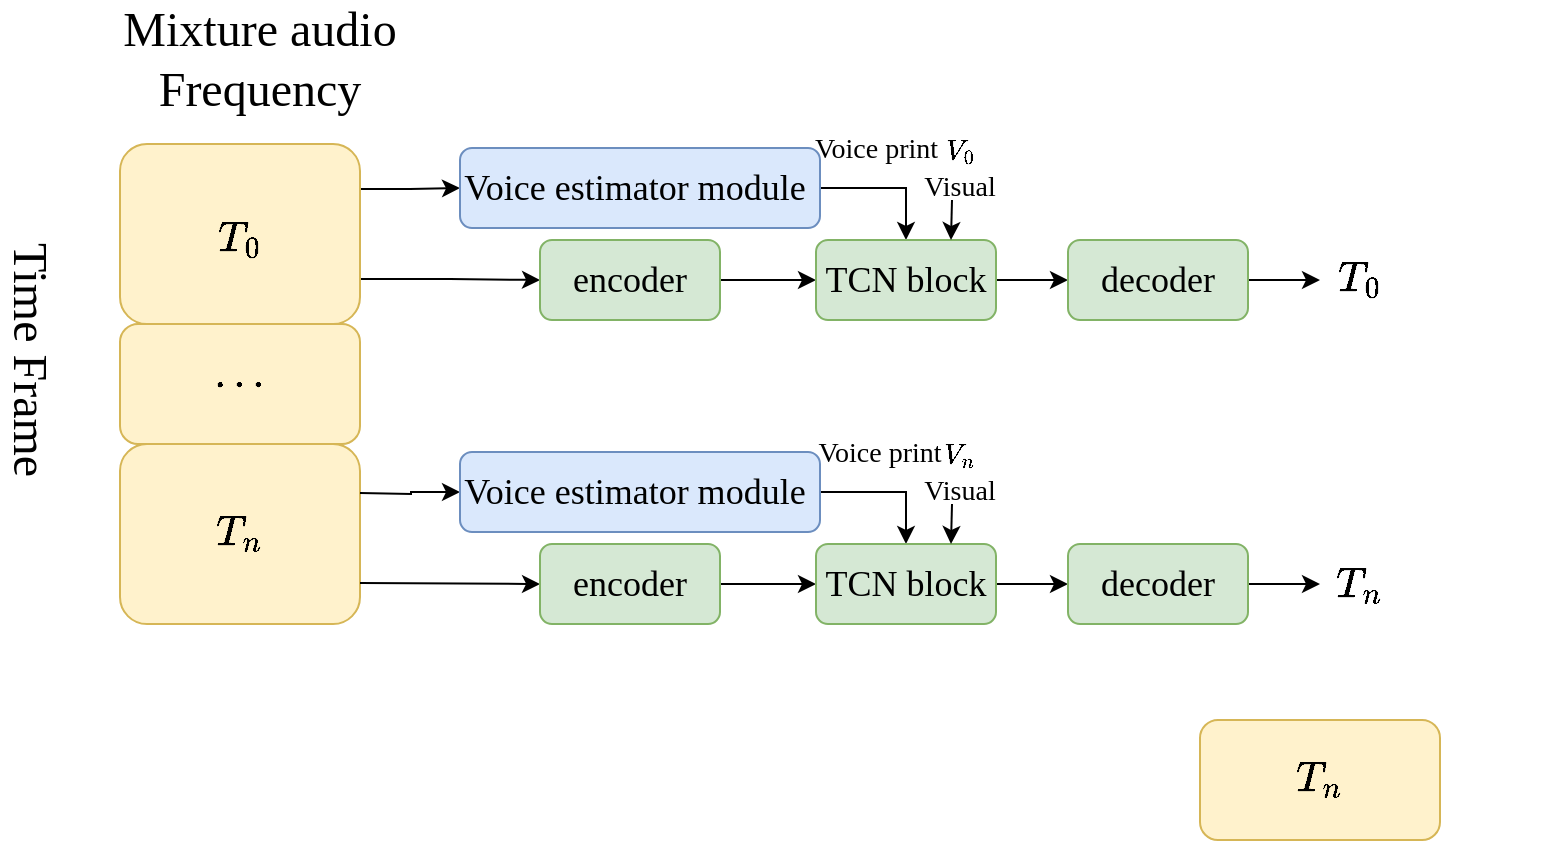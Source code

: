 <mxfile version="14.6.6" type="github">
  <diagram id="oWLnBZNhZBtAiftqGOIN" name="Page-1">
    <mxGraphModel dx="868" dy="510" grid="1" gridSize="10" guides="1" tooltips="1" connect="1" arrows="1" fold="1" page="1" pageScale="1" pageWidth="827" pageHeight="1169" math="1" shadow="0">
      <root>
        <mxCell id="0" />
        <mxCell id="1" parent="0" />
        <mxCell id="-SHN1Gf6xoFTMC6ysf_a-1" value="&lt;font style=&quot;font-size: 24px&quot; face=&quot;Times New Roman&quot;&gt;Mixture audio&lt;/font&gt;" style="text;html=1;strokeColor=none;fillColor=none;align=center;verticalAlign=middle;whiteSpace=wrap;rounded=0;" vertex="1" parent="1">
          <mxGeometry x="100" y="30" width="160" height="30" as="geometry" />
        </mxCell>
        <mxCell id="-SHN1Gf6xoFTMC6ysf_a-16" style="edgeStyle=orthogonalEdgeStyle;rounded=0;orthogonalLoop=1;jettySize=auto;html=1;exitX=1;exitY=0.25;exitDx=0;exitDy=0;entryX=0;entryY=0.5;entryDx=0;entryDy=0;" edge="1" parent="1" source="-SHN1Gf6xoFTMC6ysf_a-2" target="-SHN1Gf6xoFTMC6ysf_a-11">
          <mxGeometry relative="1" as="geometry" />
        </mxCell>
        <mxCell id="-SHN1Gf6xoFTMC6ysf_a-30" style="edgeStyle=orthogonalEdgeStyle;rounded=0;orthogonalLoop=1;jettySize=auto;html=1;exitX=1;exitY=0.75;exitDx=0;exitDy=0;entryX=0;entryY=0.5;entryDx=0;entryDy=0;" edge="1" parent="1" source="-SHN1Gf6xoFTMC6ysf_a-2" target="-SHN1Gf6xoFTMC6ysf_a-13">
          <mxGeometry relative="1" as="geometry" />
        </mxCell>
        <mxCell id="-SHN1Gf6xoFTMC6ysf_a-2" value="" style="rounded=1;whiteSpace=wrap;html=1;fillColor=#fff2cc;strokeColor=#d6b656;" vertex="1" parent="1">
          <mxGeometry x="110" y="102" width="120" height="90" as="geometry" />
        </mxCell>
        <mxCell id="-SHN1Gf6xoFTMC6ysf_a-4" value="&lt;font style=&quot;font-size: 18px&quot;&gt;$$T_{0}$$&lt;/font&gt;" style="text;html=1;strokeColor=none;fillColor=none;align=center;verticalAlign=middle;whiteSpace=wrap;rounded=0;" vertex="1" parent="1">
          <mxGeometry x="150" y="140" width="40" height="20" as="geometry" />
        </mxCell>
        <mxCell id="-SHN1Gf6xoFTMC6ysf_a-6" value="&lt;span style=&quot;font-size: 18px&quot;&gt;$$\cdots$$&lt;/span&gt;" style="rounded=1;whiteSpace=wrap;html=1;fillColor=#fff2cc;strokeColor=#d6b656;" vertex="1" parent="1">
          <mxGeometry x="110" y="192" width="120" height="60" as="geometry" />
        </mxCell>
        <mxCell id="-SHN1Gf6xoFTMC6ysf_a-7" value="&lt;span style=&quot;font-size: 18px&quot;&gt;$$T_{n}$$&lt;/span&gt;" style="rounded=1;whiteSpace=wrap;html=1;fillColor=#fff2cc;strokeColor=#d6b656;" vertex="1" parent="1">
          <mxGeometry x="650" y="390" width="120" height="60" as="geometry" />
        </mxCell>
        <mxCell id="-SHN1Gf6xoFTMC6ysf_a-8" value="&lt;font style=&quot;font-size: 24px&quot; face=&quot;Times New Roman&quot;&gt;Frequency&lt;/font&gt;" style="text;html=1;strokeColor=none;fillColor=none;align=center;verticalAlign=middle;whiteSpace=wrap;rounded=0;" vertex="1" parent="1">
          <mxGeometry x="100" y="60" width="160" height="30" as="geometry" />
        </mxCell>
        <mxCell id="-SHN1Gf6xoFTMC6ysf_a-9" value="&lt;font style=&quot;font-size: 24px&quot; face=&quot;Times New Roman&quot;&gt;Time Frame&lt;/font&gt;" style="text;html=1;strokeColor=none;fillColor=none;align=center;verticalAlign=middle;whiteSpace=wrap;rounded=0;rotation=90;" vertex="1" parent="1">
          <mxGeometry x="-10" y="200" width="150" height="20" as="geometry" />
        </mxCell>
        <mxCell id="-SHN1Gf6xoFTMC6ysf_a-23" style="edgeStyle=orthogonalEdgeStyle;rounded=0;orthogonalLoop=1;jettySize=auto;html=1;exitX=1;exitY=0.5;exitDx=0;exitDy=0;entryX=0.5;entryY=0;entryDx=0;entryDy=0;" edge="1" parent="1" source="-SHN1Gf6xoFTMC6ysf_a-11" target="-SHN1Gf6xoFTMC6ysf_a-18">
          <mxGeometry relative="1" as="geometry" />
        </mxCell>
        <mxCell id="-SHN1Gf6xoFTMC6ysf_a-11" value="&lt;font style=&quot;font-size: 18px&quot;&gt;&lt;font face=&quot;Times New Roman&quot;&gt;Voice estimator module&lt;/font&gt;&amp;nbsp;&lt;/font&gt;" style="rounded=1;whiteSpace=wrap;html=1;fillColor=#dae8fc;strokeColor=#6c8ebf;" vertex="1" parent="1">
          <mxGeometry x="280" y="104" width="180" height="40" as="geometry" />
        </mxCell>
        <mxCell id="-SHN1Gf6xoFTMC6ysf_a-19" style="edgeStyle=orthogonalEdgeStyle;rounded=0;orthogonalLoop=1;jettySize=auto;html=1;exitX=1;exitY=0.5;exitDx=0;exitDy=0;entryX=0;entryY=0.5;entryDx=0;entryDy=0;" edge="1" parent="1" source="-SHN1Gf6xoFTMC6ysf_a-13" target="-SHN1Gf6xoFTMC6ysf_a-18">
          <mxGeometry relative="1" as="geometry" />
        </mxCell>
        <mxCell id="-SHN1Gf6xoFTMC6ysf_a-13" value="&lt;font face=&quot;Times New Roman&quot;&gt;&lt;span style=&quot;font-size: 18px&quot;&gt;encoder&lt;/span&gt;&lt;/font&gt;" style="rounded=1;whiteSpace=wrap;html=1;fillColor=#d5e8d4;strokeColor=#82b366;" vertex="1" parent="1">
          <mxGeometry x="320" y="150" width="90" height="40" as="geometry" />
        </mxCell>
        <mxCell id="-SHN1Gf6xoFTMC6ysf_a-21" style="edgeStyle=orthogonalEdgeStyle;rounded=0;orthogonalLoop=1;jettySize=auto;html=1;exitX=1;exitY=0.5;exitDx=0;exitDy=0;entryX=0;entryY=0.5;entryDx=0;entryDy=0;" edge="1" parent="1" source="-SHN1Gf6xoFTMC6ysf_a-18" target="-SHN1Gf6xoFTMC6ysf_a-20">
          <mxGeometry relative="1" as="geometry" />
        </mxCell>
        <mxCell id="-SHN1Gf6xoFTMC6ysf_a-18" value="&lt;font face=&quot;Times New Roman&quot;&gt;&lt;span style=&quot;font-size: 18px&quot;&gt;TCN block&lt;/span&gt;&lt;/font&gt;" style="rounded=1;whiteSpace=wrap;html=1;fillColor=#d5e8d4;strokeColor=#82b366;" vertex="1" parent="1">
          <mxGeometry x="458" y="150" width="90" height="40" as="geometry" />
        </mxCell>
        <mxCell id="-SHN1Gf6xoFTMC6ysf_a-29" style="edgeStyle=orthogonalEdgeStyle;rounded=0;orthogonalLoop=1;jettySize=auto;html=1;exitX=1;exitY=0.5;exitDx=0;exitDy=0;" edge="1" parent="1" source="-SHN1Gf6xoFTMC6ysf_a-20">
          <mxGeometry relative="1" as="geometry">
            <mxPoint x="710" y="170" as="targetPoint" />
          </mxGeometry>
        </mxCell>
        <mxCell id="-SHN1Gf6xoFTMC6ysf_a-20" value="&lt;font face=&quot;Times New Roman&quot;&gt;&lt;span style=&quot;font-size: 18px&quot;&gt;decoder&lt;/span&gt;&lt;/font&gt;" style="rounded=1;whiteSpace=wrap;html=1;fillColor=#d5e8d4;strokeColor=#82b366;" vertex="1" parent="1">
          <mxGeometry x="584" y="150" width="90" height="40" as="geometry" />
        </mxCell>
        <mxCell id="-SHN1Gf6xoFTMC6ysf_a-25" value="&lt;font style=&quot;font-size: 14px&quot; face=&quot;Times New Roman&quot;&gt;Voice print&amp;nbsp;&lt;/font&gt;" style="text;html=1;strokeColor=none;fillColor=none;align=center;verticalAlign=middle;whiteSpace=wrap;rounded=0;" vertex="1" parent="1">
          <mxGeometry x="370" y="90" width="240" height="30" as="geometry" />
        </mxCell>
        <mxCell id="-SHN1Gf6xoFTMC6ysf_a-27" style="edgeStyle=orthogonalEdgeStyle;rounded=0;orthogonalLoop=1;jettySize=auto;html=1;entryX=0.75;entryY=0;entryDx=0;entryDy=0;" edge="1" parent="1" target="-SHN1Gf6xoFTMC6ysf_a-18">
          <mxGeometry relative="1" as="geometry">
            <mxPoint x="526" y="130" as="sourcePoint" />
          </mxGeometry>
        </mxCell>
        <mxCell id="-SHN1Gf6xoFTMC6ysf_a-26" value="&lt;font style=&quot;font-size: 14px&quot; face=&quot;Times New Roman&quot;&gt;Visual&lt;/font&gt;" style="text;html=1;strokeColor=none;fillColor=none;align=center;verticalAlign=middle;whiteSpace=wrap;rounded=0;" vertex="1" parent="1">
          <mxGeometry x="450" y="109" width="160" height="30" as="geometry" />
        </mxCell>
        <mxCell id="-SHN1Gf6xoFTMC6ysf_a-28" value="&lt;span style=&quot;color: rgb(0 , 0 , 0) ; font-family: &amp;#34;helvetica&amp;#34; ; font-size: 18px ; font-style: normal ; font-weight: 400 ; letter-spacing: normal ; text-align: center ; text-indent: 0px ; text-transform: none ; word-spacing: 0px ; background-color: rgb(248 , 249 , 250) ; display: inline ; float: none&quot;&gt;$$T_{0}$$&lt;/span&gt;" style="text;whiteSpace=wrap;html=1;" vertex="1" parent="1">
          <mxGeometry x="717" y="135" width="110" height="30" as="geometry" />
        </mxCell>
        <mxCell id="-SHN1Gf6xoFTMC6ysf_a-31" value="&lt;span style=&quot;font-size: 18px&quot;&gt;$$T_{n}$$&lt;/span&gt;" style="rounded=1;whiteSpace=wrap;html=1;fillColor=#fff2cc;strokeColor=#d6b656;" vertex="1" parent="1">
          <mxGeometry x="110" y="252" width="120" height="90" as="geometry" />
        </mxCell>
        <mxCell id="-SHN1Gf6xoFTMC6ysf_a-32" style="edgeStyle=orthogonalEdgeStyle;rounded=0;orthogonalLoop=1;jettySize=auto;html=1;exitX=1;exitY=0.25;exitDx=0;exitDy=0;entryX=0;entryY=0.5;entryDx=0;entryDy=0;" edge="1" parent="1" target="-SHN1Gf6xoFTMC6ysf_a-35">
          <mxGeometry relative="1" as="geometry">
            <mxPoint x="230" y="276.5" as="sourcePoint" />
          </mxGeometry>
        </mxCell>
        <mxCell id="-SHN1Gf6xoFTMC6ysf_a-33" style="edgeStyle=orthogonalEdgeStyle;rounded=0;orthogonalLoop=1;jettySize=auto;html=1;exitX=1;exitY=0.75;exitDx=0;exitDy=0;entryX=0;entryY=0.5;entryDx=0;entryDy=0;" edge="1" parent="1" target="-SHN1Gf6xoFTMC6ysf_a-37">
          <mxGeometry relative="1" as="geometry">
            <mxPoint x="230" y="321.5" as="sourcePoint" />
          </mxGeometry>
        </mxCell>
        <mxCell id="-SHN1Gf6xoFTMC6ysf_a-34" style="edgeStyle=orthogonalEdgeStyle;rounded=0;orthogonalLoop=1;jettySize=auto;html=1;exitX=1;exitY=0.5;exitDx=0;exitDy=0;entryX=0.5;entryY=0;entryDx=0;entryDy=0;" edge="1" parent="1" source="-SHN1Gf6xoFTMC6ysf_a-35" target="-SHN1Gf6xoFTMC6ysf_a-39">
          <mxGeometry relative="1" as="geometry" />
        </mxCell>
        <mxCell id="-SHN1Gf6xoFTMC6ysf_a-35" value="&lt;font style=&quot;font-size: 18px&quot;&gt;&lt;font face=&quot;Times New Roman&quot;&gt;Voice estimator module&lt;/font&gt;&amp;nbsp;&lt;/font&gt;" style="rounded=1;whiteSpace=wrap;html=1;fillColor=#dae8fc;strokeColor=#6c8ebf;" vertex="1" parent="1">
          <mxGeometry x="280" y="256" width="180" height="40" as="geometry" />
        </mxCell>
        <mxCell id="-SHN1Gf6xoFTMC6ysf_a-36" style="edgeStyle=orthogonalEdgeStyle;rounded=0;orthogonalLoop=1;jettySize=auto;html=1;exitX=1;exitY=0.5;exitDx=0;exitDy=0;entryX=0;entryY=0.5;entryDx=0;entryDy=0;" edge="1" parent="1" source="-SHN1Gf6xoFTMC6ysf_a-37" target="-SHN1Gf6xoFTMC6ysf_a-39">
          <mxGeometry relative="1" as="geometry" />
        </mxCell>
        <mxCell id="-SHN1Gf6xoFTMC6ysf_a-37" value="&lt;font face=&quot;Times New Roman&quot;&gt;&lt;span style=&quot;font-size: 18px&quot;&gt;encoder&lt;/span&gt;&lt;/font&gt;" style="rounded=1;whiteSpace=wrap;html=1;fillColor=#d5e8d4;strokeColor=#82b366;" vertex="1" parent="1">
          <mxGeometry x="320" y="302" width="90" height="40" as="geometry" />
        </mxCell>
        <mxCell id="-SHN1Gf6xoFTMC6ysf_a-38" style="edgeStyle=orthogonalEdgeStyle;rounded=0;orthogonalLoop=1;jettySize=auto;html=1;exitX=1;exitY=0.5;exitDx=0;exitDy=0;entryX=0;entryY=0.5;entryDx=0;entryDy=0;" edge="1" parent="1" source="-SHN1Gf6xoFTMC6ysf_a-39" target="-SHN1Gf6xoFTMC6ysf_a-41">
          <mxGeometry relative="1" as="geometry" />
        </mxCell>
        <mxCell id="-SHN1Gf6xoFTMC6ysf_a-39" value="&lt;font face=&quot;Times New Roman&quot;&gt;&lt;span style=&quot;font-size: 18px&quot;&gt;TCN block&lt;/span&gt;&lt;/font&gt;" style="rounded=1;whiteSpace=wrap;html=1;fillColor=#d5e8d4;strokeColor=#82b366;" vertex="1" parent="1">
          <mxGeometry x="458" y="302" width="90" height="40" as="geometry" />
        </mxCell>
        <mxCell id="-SHN1Gf6xoFTMC6ysf_a-40" style="edgeStyle=orthogonalEdgeStyle;rounded=0;orthogonalLoop=1;jettySize=auto;html=1;exitX=1;exitY=0.5;exitDx=0;exitDy=0;" edge="1" parent="1" source="-SHN1Gf6xoFTMC6ysf_a-41">
          <mxGeometry relative="1" as="geometry">
            <mxPoint x="710" y="322" as="targetPoint" />
          </mxGeometry>
        </mxCell>
        <mxCell id="-SHN1Gf6xoFTMC6ysf_a-41" value="&lt;font face=&quot;Times New Roman&quot;&gt;&lt;span style=&quot;font-size: 18px&quot;&gt;decoder&lt;/span&gt;&lt;/font&gt;" style="rounded=1;whiteSpace=wrap;html=1;fillColor=#d5e8d4;strokeColor=#82b366;" vertex="1" parent="1">
          <mxGeometry x="584" y="302" width="90" height="40" as="geometry" />
        </mxCell>
        <mxCell id="-SHN1Gf6xoFTMC6ysf_a-42" value="&lt;font style=&quot;font-size: 14px&quot; face=&quot;Times New Roman&quot;&gt;Voice print&lt;/font&gt;" style="text;html=1;strokeColor=none;fillColor=none;align=center;verticalAlign=middle;whiteSpace=wrap;rounded=0;" vertex="1" parent="1">
          <mxGeometry x="410" y="242" width="160" height="30" as="geometry" />
        </mxCell>
        <mxCell id="-SHN1Gf6xoFTMC6ysf_a-43" style="edgeStyle=orthogonalEdgeStyle;rounded=0;orthogonalLoop=1;jettySize=auto;html=1;entryX=0.75;entryY=0;entryDx=0;entryDy=0;" edge="1" parent="1" target="-SHN1Gf6xoFTMC6ysf_a-39">
          <mxGeometry relative="1" as="geometry">
            <mxPoint x="526" y="282" as="sourcePoint" />
          </mxGeometry>
        </mxCell>
        <mxCell id="-SHN1Gf6xoFTMC6ysf_a-44" value="&lt;font style=&quot;font-size: 14px&quot; face=&quot;Times New Roman&quot;&gt;Visual&lt;/font&gt;" style="text;html=1;strokeColor=none;fillColor=none;align=center;verticalAlign=middle;whiteSpace=wrap;rounded=0;" vertex="1" parent="1">
          <mxGeometry x="450" y="261" width="160" height="30" as="geometry" />
        </mxCell>
        <mxCell id="-SHN1Gf6xoFTMC6ysf_a-45" value="$$V_{0}$$" style="text;html=1;strokeColor=none;fillColor=none;align=center;verticalAlign=middle;whiteSpace=wrap;rounded=0;" vertex="1" parent="1">
          <mxGeometry x="510" y="95" width="40" height="20" as="geometry" />
        </mxCell>
        <mxCell id="-SHN1Gf6xoFTMC6ysf_a-46" value="$$V_{n}$$" style="text;html=1;strokeColor=none;fillColor=none;align=center;verticalAlign=middle;whiteSpace=wrap;rounded=0;" vertex="1" parent="1">
          <mxGeometry x="510" y="247" width="40" height="20" as="geometry" />
        </mxCell>
        <mxCell id="-SHN1Gf6xoFTMC6ysf_a-47" value="&lt;span style=&quot;color: rgb(0 , 0 , 0) ; font-family: &amp;#34;helvetica&amp;#34; ; font-size: 18px ; font-style: normal ; font-weight: 400 ; letter-spacing: normal ; text-align: center ; text-indent: 0px ; text-transform: none ; word-spacing: 0px ; background-color: rgb(248 , 249 , 250) ; display: inline ; float: none&quot;&gt;$$T_{n}$$&lt;/span&gt;" style="text;whiteSpace=wrap;html=1;" vertex="1" parent="1">
          <mxGeometry x="716" y="288" width="110" height="30" as="geometry" />
        </mxCell>
      </root>
    </mxGraphModel>
  </diagram>
</mxfile>
